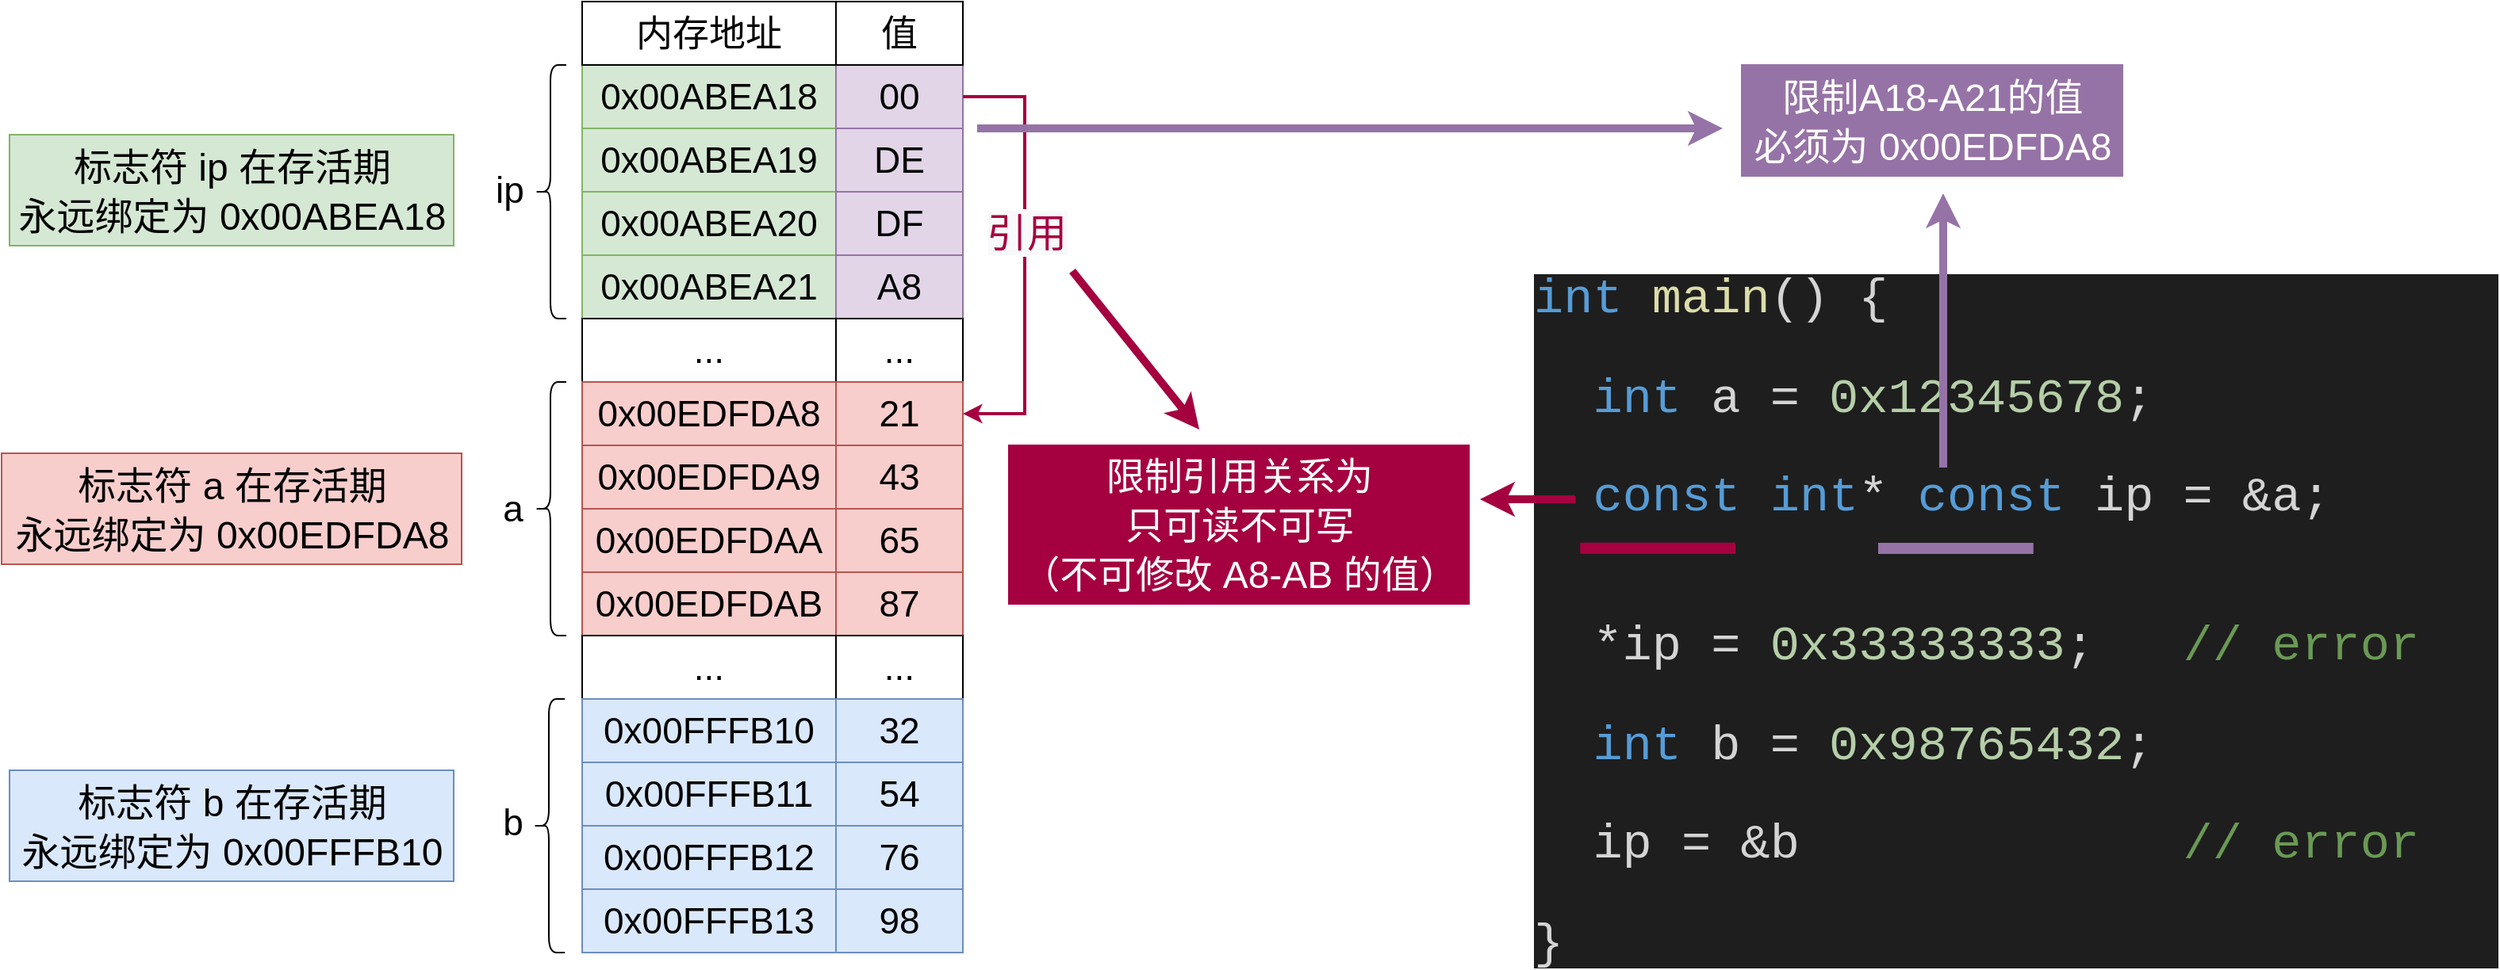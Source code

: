 <mxfile version="24.9.1" pages="2">
  <diagram name="const" id="KrUm9lUJLkR9Ysen6CyD">
    <mxGraphModel dx="1116" dy="1895" grid="1" gridSize="10" guides="1" tooltips="1" connect="1" arrows="1" fold="1" page="1" pageScale="1" pageWidth="827" pageHeight="1169" math="0" shadow="0">
      <root>
        <mxCell id="yMQ-dYww4BlOTwWdslz3-0" />
        <mxCell id="yMQ-dYww4BlOTwWdslz3-1" parent="yMQ-dYww4BlOTwWdslz3-0" />
        <mxCell id="yMQ-dYww4BlOTwWdslz3-2" value="0x00ABEA21" style="rounded=0;whiteSpace=wrap;html=1;fontSize=23;fillColor=#d5e8d4;strokeColor=#82b366;" vertex="1" parent="yMQ-dYww4BlOTwWdslz3-1">
          <mxGeometry x="441" y="40" width="160" height="40" as="geometry" />
        </mxCell>
        <mxCell id="yMQ-dYww4BlOTwWdslz3-3" value="A8" style="rounded=0;whiteSpace=wrap;html=1;fontSize=23;fillColor=#e1d5e7;strokeColor=#9673a6;" vertex="1" parent="yMQ-dYww4BlOTwWdslz3-1">
          <mxGeometry x="601" y="40" width="80" height="40" as="geometry" />
        </mxCell>
        <mxCell id="yMQ-dYww4BlOTwWdslz3-4" value="..." style="rounded=0;whiteSpace=wrap;html=1;fontSize=23;" vertex="1" parent="yMQ-dYww4BlOTwWdslz3-1">
          <mxGeometry x="441" y="80" width="160" height="40" as="geometry" />
        </mxCell>
        <mxCell id="yMQ-dYww4BlOTwWdslz3-5" value="0x00EDFDA8" style="rounded=0;whiteSpace=wrap;html=1;fontSize=23;fillColor=#f8cecc;strokeColor=#b85450;" vertex="1" parent="yMQ-dYww4BlOTwWdslz3-1">
          <mxGeometry x="441" y="120" width="160" height="40" as="geometry" />
        </mxCell>
        <mxCell id="yMQ-dYww4BlOTwWdslz3-6" value="0x00EDFDA9" style="rounded=0;whiteSpace=wrap;html=1;fontSize=23;fillColor=#f8cecc;strokeColor=#b85450;" vertex="1" parent="yMQ-dYww4BlOTwWdslz3-1">
          <mxGeometry x="441" y="160" width="160" height="40" as="geometry" />
        </mxCell>
        <mxCell id="yMQ-dYww4BlOTwWdslz3-7" value="0x00EDFDAA" style="rounded=0;whiteSpace=wrap;html=1;fontSize=23;fillColor=#f8cecc;strokeColor=#b85450;" vertex="1" parent="yMQ-dYww4BlOTwWdslz3-1">
          <mxGeometry x="441" y="200" width="160" height="40" as="geometry" />
        </mxCell>
        <mxCell id="yMQ-dYww4BlOTwWdslz3-8" value="0x00EDFDAB" style="rounded=0;whiteSpace=wrap;html=1;fontSize=23;fillColor=#f8cecc;strokeColor=#b85450;" vertex="1" parent="yMQ-dYww4BlOTwWdslz3-1">
          <mxGeometry x="441" y="240" width="160" height="40" as="geometry" />
        </mxCell>
        <mxCell id="yMQ-dYww4BlOTwWdslz3-9" value="..." style="rounded=0;whiteSpace=wrap;html=1;fontSize=23;" vertex="1" parent="yMQ-dYww4BlOTwWdslz3-1">
          <mxGeometry x="601" y="80" width="80" height="40" as="geometry" />
        </mxCell>
        <mxCell id="yMQ-dYww4BlOTwWdslz3-10" value="21" style="rounded=0;whiteSpace=wrap;html=1;fontSize=23;fillColor=#f8cecc;strokeColor=#b85450;" vertex="1" parent="yMQ-dYww4BlOTwWdslz3-1">
          <mxGeometry x="601" y="120" width="80" height="40" as="geometry" />
        </mxCell>
        <mxCell id="yMQ-dYww4BlOTwWdslz3-11" value="43" style="rounded=0;whiteSpace=wrap;html=1;fontSize=23;fillColor=#f8cecc;strokeColor=#b85450;" vertex="1" parent="yMQ-dYww4BlOTwWdslz3-1">
          <mxGeometry x="601" y="160" width="80" height="40" as="geometry" />
        </mxCell>
        <mxCell id="yMQ-dYww4BlOTwWdslz3-12" value="87" style="rounded=0;whiteSpace=wrap;html=1;fontSize=23;fillColor=#f8cecc;strokeColor=#b85450;" vertex="1" parent="yMQ-dYww4BlOTwWdslz3-1">
          <mxGeometry x="601" y="240" width="80" height="40" as="geometry" />
        </mxCell>
        <mxCell id="yMQ-dYww4BlOTwWdslz3-13" value="65" style="rounded=0;whiteSpace=wrap;html=1;fontSize=23;fillColor=#f8cecc;strokeColor=#b85450;" vertex="1" parent="yMQ-dYww4BlOTwWdslz3-1">
          <mxGeometry x="601" y="200" width="80" height="40" as="geometry" />
        </mxCell>
        <mxCell id="yMQ-dYww4BlOTwWdslz3-14" value="" style="shape=curlyBracket;whiteSpace=wrap;html=1;rounded=1;fontSize=23;" vertex="1" parent="yMQ-dYww4BlOTwWdslz3-1">
          <mxGeometry x="411" y="120" width="20" height="160" as="geometry" />
        </mxCell>
        <mxCell id="yMQ-dYww4BlOTwWdslz3-15" value="a" style="text;html=1;align=center;verticalAlign=middle;resizable=0;points=[];autosize=1;strokeColor=none;fillColor=none;fontSize=23;" vertex="1" parent="yMQ-dYww4BlOTwWdslz3-1">
          <mxGeometry x="382" y="185" width="30" height="30" as="geometry" />
        </mxCell>
        <mxCell id="yMQ-dYww4BlOTwWdslz3-16" value="..." style="rounded=0;whiteSpace=wrap;html=1;fontSize=23;" vertex="1" parent="yMQ-dYww4BlOTwWdslz3-1">
          <mxGeometry x="441" y="280" width="160" height="40" as="geometry" />
        </mxCell>
        <mxCell id="yMQ-dYww4BlOTwWdslz3-17" value="0x00FFFB10" style="rounded=0;whiteSpace=wrap;html=1;fontSize=23;fillColor=#dae8fc;strokeColor=#6c8ebf;" vertex="1" parent="yMQ-dYww4BlOTwWdslz3-1">
          <mxGeometry x="441" y="320" width="160" height="40" as="geometry" />
        </mxCell>
        <mxCell id="yMQ-dYww4BlOTwWdslz3-18" value="0x00FFFB11" style="rounded=0;whiteSpace=wrap;html=1;fontSize=23;fillColor=#dae8fc;strokeColor=#6c8ebf;" vertex="1" parent="yMQ-dYww4BlOTwWdslz3-1">
          <mxGeometry x="441" y="360" width="160" height="40" as="geometry" />
        </mxCell>
        <mxCell id="yMQ-dYww4BlOTwWdslz3-19" value="0x00FFFB12" style="rounded=0;whiteSpace=wrap;html=1;fontSize=23;fillColor=#dae8fc;strokeColor=#6c8ebf;" vertex="1" parent="yMQ-dYww4BlOTwWdslz3-1">
          <mxGeometry x="441" y="400" width="160" height="40" as="geometry" />
        </mxCell>
        <mxCell id="yMQ-dYww4BlOTwWdslz3-20" value="0x00FFFB13" style="rounded=0;whiteSpace=wrap;html=1;fontSize=23;fillColor=#dae8fc;strokeColor=#6c8ebf;" vertex="1" parent="yMQ-dYww4BlOTwWdslz3-1">
          <mxGeometry x="441" y="440" width="160" height="40" as="geometry" />
        </mxCell>
        <mxCell id="yMQ-dYww4BlOTwWdslz3-21" value="..." style="rounded=0;whiteSpace=wrap;html=1;fontSize=23;" vertex="1" parent="yMQ-dYww4BlOTwWdslz3-1">
          <mxGeometry x="601" y="280" width="80" height="40" as="geometry" />
        </mxCell>
        <mxCell id="yMQ-dYww4BlOTwWdslz3-22" value="32" style="rounded=0;whiteSpace=wrap;html=1;fontSize=23;fillColor=#dae8fc;strokeColor=#6c8ebf;" vertex="1" parent="yMQ-dYww4BlOTwWdslz3-1">
          <mxGeometry x="601" y="320" width="80" height="40" as="geometry" />
        </mxCell>
        <mxCell id="yMQ-dYww4BlOTwWdslz3-23" value="54" style="rounded=0;whiteSpace=wrap;html=1;fontSize=23;fillColor=#dae8fc;strokeColor=#6c8ebf;" vertex="1" parent="yMQ-dYww4BlOTwWdslz3-1">
          <mxGeometry x="601" y="360" width="80" height="40" as="geometry" />
        </mxCell>
        <mxCell id="yMQ-dYww4BlOTwWdslz3-24" value="98" style="rounded=0;whiteSpace=wrap;html=1;fontSize=23;fillColor=#dae8fc;strokeColor=#6c8ebf;" vertex="1" parent="yMQ-dYww4BlOTwWdslz3-1">
          <mxGeometry x="601" y="440" width="80" height="40" as="geometry" />
        </mxCell>
        <mxCell id="yMQ-dYww4BlOTwWdslz3-25" value="76" style="rounded=0;whiteSpace=wrap;html=1;fontSize=23;fillColor=#dae8fc;strokeColor=#6c8ebf;" vertex="1" parent="yMQ-dYww4BlOTwWdslz3-1">
          <mxGeometry x="601" y="400" width="80" height="40" as="geometry" />
        </mxCell>
        <mxCell id="yMQ-dYww4BlOTwWdslz3-26" value="&lt;div style=&quot;color: rgb(212 , 212 , 212) ; background-color: rgb(30 , 30 , 30) ; font-family: &amp;#34;consolas&amp;#34; , &amp;#34;courier new&amp;#34; , monospace ; font-weight: normal ; font-size: 31px ; line-height: 1.3&quot;&gt;&lt;div style=&quot;font-family: &amp;#34;consolas&amp;#34; , &amp;#34;courier new&amp;#34; , monospace ; line-height: 1.01&quot;&gt;&lt;div&gt;&lt;span style=&quot;color: #569cd6&quot;&gt;int&lt;/span&gt; &lt;span style=&quot;color: #dcdcaa&quot;&gt;main&lt;/span&gt;() {&lt;/div&gt;&lt;div&gt;&lt;br&gt;&lt;/div&gt;&lt;div&gt;&amp;nbsp; &lt;span style=&quot;color: #569cd6&quot;&gt;int&lt;/span&gt; a = &lt;span style=&quot;color: #b5cea8&quot;&gt;0x12345678&lt;/span&gt;;&lt;/div&gt;&lt;div&gt;&lt;br&gt;&lt;/div&gt;&lt;div&gt;&amp;nbsp; &lt;span style=&quot;color: #569cd6&quot;&gt;const&lt;/span&gt; &lt;span style=&quot;color: #569cd6&quot;&gt;int&lt;/span&gt;* &lt;span style=&quot;color: #569cd6&quot;&gt;const&lt;/span&gt; ip = &amp;amp;a;&lt;/div&gt;&lt;div&gt;&amp;nbsp; &lt;/div&gt;&lt;div&gt;&lt;br&gt;&lt;/div&gt;&lt;div&gt;&amp;nbsp; *ip = &lt;span style=&quot;color: #b5cea8&quot;&gt;0x33333333&lt;/span&gt;; &amp;nbsp; &lt;span style=&quot;color: #6a9955&quot;&gt;// error&amp;nbsp; &amp;nbsp; &amp;nbsp;&amp;nbsp;&lt;/span&gt;&lt;/div&gt;&lt;div&gt;&amp;nbsp; &lt;span style=&quot;color: #569cd6&quot;&gt;int&lt;/span&gt; b = &lt;span style=&quot;color: #b5cea8&quot;&gt;0x98765432&lt;/span&gt;;&lt;/div&gt;&lt;div&gt;&lt;br&gt;&lt;/div&gt;&lt;div&gt;&amp;nbsp; ip = &amp;amp;b &amp;nbsp; &amp;nbsp; &amp;nbsp; &amp;nbsp; &amp;nbsp; &amp;nbsp; &lt;span style=&quot;color: #6a9955&quot;&gt;// error&amp;nbsp; &amp;nbsp; &amp;nbsp;&lt;/span&gt;&lt;/div&gt;&lt;div&gt;}&lt;/div&gt;&lt;/div&gt;&lt;/div&gt;" style="text;whiteSpace=wrap;html=1;fontSize=23;" vertex="1" parent="yMQ-dYww4BlOTwWdslz3-1">
          <mxGeometry x="1039" y="45" width="610" height="225" as="geometry" />
        </mxCell>
        <mxCell id="yMQ-dYww4BlOTwWdslz3-27" value="0x00ABEA20" style="rounded=0;whiteSpace=wrap;html=1;fontSize=23;fillColor=#d5e8d4;strokeColor=#82b366;" vertex="1" parent="yMQ-dYww4BlOTwWdslz3-1">
          <mxGeometry x="441" width="160" height="40" as="geometry" />
        </mxCell>
        <mxCell id="yMQ-dYww4BlOTwWdslz3-28" value="DF" style="rounded=0;whiteSpace=wrap;html=1;fontSize=23;fillColor=#e1d5e7;strokeColor=#9673a6;" vertex="1" parent="yMQ-dYww4BlOTwWdslz3-1">
          <mxGeometry x="601" width="80" height="40" as="geometry" />
        </mxCell>
        <mxCell id="yMQ-dYww4BlOTwWdslz3-29" value="" style="shape=curlyBracket;whiteSpace=wrap;html=1;rounded=1;fontSize=23;" vertex="1" parent="yMQ-dYww4BlOTwWdslz3-1">
          <mxGeometry x="411" y="-80" width="20" height="160" as="geometry" />
        </mxCell>
        <mxCell id="yMQ-dYww4BlOTwWdslz3-30" value="0x00ABEA19" style="rounded=0;whiteSpace=wrap;html=1;fontSize=23;fillColor=#d5e8d4;strokeColor=#82b366;" vertex="1" parent="yMQ-dYww4BlOTwWdslz3-1">
          <mxGeometry x="441" y="-40" width="160" height="40" as="geometry" />
        </mxCell>
        <mxCell id="yMQ-dYww4BlOTwWdslz3-31" value="DE" style="rounded=0;whiteSpace=wrap;html=1;fontSize=23;fillColor=#e1d5e7;strokeColor=#9673a6;" vertex="1" parent="yMQ-dYww4BlOTwWdslz3-1">
          <mxGeometry x="601" y="-40" width="80" height="40" as="geometry" />
        </mxCell>
        <mxCell id="yMQ-dYww4BlOTwWdslz3-32" value="&lt;span&gt;0x00ABEA18&lt;/span&gt;" style="rounded=0;whiteSpace=wrap;html=1;fontSize=23;fillColor=#d5e8d4;strokeColor=#82b366;" vertex="1" parent="yMQ-dYww4BlOTwWdslz3-1">
          <mxGeometry x="441" y="-80" width="160" height="40" as="geometry" />
        </mxCell>
        <mxCell id="yMQ-dYww4BlOTwWdslz3-33" value="00" style="rounded=0;whiteSpace=wrap;html=1;fontSize=23;fillColor=#e1d5e7;strokeColor=#9673a6;" vertex="1" parent="yMQ-dYww4BlOTwWdslz3-1">
          <mxGeometry x="601" y="-80" width="80" height="40" as="geometry" />
        </mxCell>
        <mxCell id="yMQ-dYww4BlOTwWdslz3-34" value="内存地址" style="rounded=0;whiteSpace=wrap;html=1;fontSize=23;" vertex="1" parent="yMQ-dYww4BlOTwWdslz3-1">
          <mxGeometry x="441" y="-120" width="160" height="40" as="geometry" />
        </mxCell>
        <mxCell id="yMQ-dYww4BlOTwWdslz3-35" value="值" style="rounded=0;whiteSpace=wrap;html=1;fontSize=23;" vertex="1" parent="yMQ-dYww4BlOTwWdslz3-1">
          <mxGeometry x="601" y="-120" width="80" height="40" as="geometry" />
        </mxCell>
        <mxCell id="yMQ-dYww4BlOTwWdslz3-36" value="ip" style="text;html=1;align=center;verticalAlign=middle;resizable=0;points=[];autosize=1;strokeColor=none;fillColor=none;fontSize=23;" vertex="1" parent="yMQ-dYww4BlOTwWdslz3-1">
          <mxGeometry x="380" y="-16" width="30" height="30" as="geometry" />
        </mxCell>
        <object label="" id="yMQ-dYww4BlOTwWdslz3-37">
          <mxCell style="edgeStyle=segmentEdgeStyle;endArrow=classic;html=1;rounded=0;fontSize=23;exitX=1;exitY=0.5;exitDx=0;exitDy=0;entryX=1;entryY=0.5;entryDx=0;entryDy=0;strokeColor=#A50040;strokeWidth=2;" edge="1" parent="yMQ-dYww4BlOTwWdslz3-1" source="yMQ-dYww4BlOTwWdslz3-33" target="yMQ-dYww4BlOTwWdslz3-10">
            <mxGeometry width="50" height="50" relative="1" as="geometry">
              <mxPoint x="770" y="-40" as="sourcePoint" />
              <mxPoint x="820" y="-90" as="targetPoint" />
              <Array as="points">
                <mxPoint x="720" y="-60" />
                <mxPoint x="720" y="140" />
              </Array>
            </mxGeometry>
          </mxCell>
        </object>
        <mxCell id="yMQ-dYww4BlOTwWdslz3-44" value="&lt;span style=&quot;background-color: rgb(248 , 249 , 250)&quot;&gt;引用&lt;/span&gt;" style="edgeLabel;html=1;align=center;verticalAlign=middle;resizable=0;points=[];fontSize=25;fontColor=#A50040;" vertex="1" connectable="0" parent="yMQ-dYww4BlOTwWdslz3-37">
          <mxGeometry x="-0.108" y="1" relative="1" as="geometry">
            <mxPoint as="offset" />
          </mxGeometry>
        </mxCell>
        <mxCell id="yMQ-dYww4BlOTwWdslz3-38" value="" style="shape=curlyBracket;whiteSpace=wrap;html=1;rounded=1;fontSize=23;" vertex="1" parent="yMQ-dYww4BlOTwWdslz3-1">
          <mxGeometry x="410" y="320" width="20" height="160" as="geometry" />
        </mxCell>
        <mxCell id="yMQ-dYww4BlOTwWdslz3-39" value="b" style="text;html=1;align=center;verticalAlign=middle;resizable=0;points=[];autosize=1;strokeColor=none;fillColor=none;fontSize=23;" vertex="1" parent="yMQ-dYww4BlOTwWdslz3-1">
          <mxGeometry x="382" y="383" width="30" height="30" as="geometry" />
        </mxCell>
        <mxCell id="yMQ-dYww4BlOTwWdslz3-42" value="" style="endArrow=none;html=1;rounded=0;fontSize=31;fillColor=#d80073;strokeColor=#A50040;strokeWidth=7;exitX=0.033;exitY=0.764;exitDx=0;exitDy=0;exitPerimeter=0;" edge="1" parent="yMQ-dYww4BlOTwWdslz3-1">
          <mxGeometry width="50" height="50" relative="1" as="geometry">
            <mxPoint x="1070.13" y="224.9" as="sourcePoint" />
            <mxPoint x="1168" y="224.896" as="targetPoint" />
          </mxGeometry>
        </mxCell>
        <mxCell id="yMQ-dYww4BlOTwWdslz3-45" value="" style="endArrow=none;html=1;rounded=0;fontSize=31;fillColor=#e1d5e7;strokeColor=#9673A6;strokeWidth=7;exitX=0.033;exitY=0.764;exitDx=0;exitDy=0;exitPerimeter=0;" edge="1" parent="yMQ-dYww4BlOTwWdslz3-1">
          <mxGeometry width="50" height="50" relative="1" as="geometry">
            <mxPoint x="1258" y="225.0" as="sourcePoint" />
            <mxPoint x="1355.87" y="224.996" as="targetPoint" />
          </mxGeometry>
        </mxCell>
        <mxCell id="yMQ-dYww4BlOTwWdslz3-46" value="" style="endArrow=classic;html=1;rounded=0;fontSize=25;strokeWidth=5;fillColor=#d80073;strokeColor=#A50040;" edge="1" parent="yMQ-dYww4BlOTwWdslz3-1">
          <mxGeometry width="50" height="50" relative="1" as="geometry">
            <mxPoint x="750" y="50" as="sourcePoint" />
            <mxPoint x="830" y="150" as="targetPoint" />
          </mxGeometry>
        </mxCell>
        <mxCell id="yMQ-dYww4BlOTwWdslz3-47" value="" style="endArrow=classic;html=1;rounded=0;fontSize=25;strokeWidth=5;fillColor=#d80073;strokeColor=#A50040;" edge="1" parent="yMQ-dYww4BlOTwWdslz3-1">
          <mxGeometry width="50" height="50" relative="1" as="geometry">
            <mxPoint x="1067" y="194" as="sourcePoint" />
            <mxPoint x="1007" y="194" as="targetPoint" />
          </mxGeometry>
        </mxCell>
        <mxCell id="yMQ-dYww4BlOTwWdslz3-48" value="&lt;font style=&quot;font-size: 24px&quot;&gt;限制引用关系为&lt;br&gt;只可读不可写&lt;br&gt;（不可修改 A8-AB 的值）&lt;/font&gt;" style="text;html=1;align=center;verticalAlign=middle;resizable=0;points=[];autosize=1;strokeColor=#A50040;fillColor=#A50040;fontSize=25;fontColor=#ffffff;" vertex="1" parent="yMQ-dYww4BlOTwWdslz3-1">
          <mxGeometry x="710" y="160" width="290" height="100" as="geometry" />
        </mxCell>
        <mxCell id="yMQ-dYww4BlOTwWdslz3-49" value="" style="endArrow=classic;html=1;rounded=0;fontSize=25;strokeWidth=5;fillColor=#d0cee2;strokeColor=#9673A6;" edge="1" parent="yMQ-dYww4BlOTwWdslz3-1">
          <mxGeometry width="50" height="50" relative="1" as="geometry">
            <mxPoint x="690" y="-40" as="sourcePoint" />
            <mxPoint x="1160" y="-40" as="targetPoint" />
          </mxGeometry>
        </mxCell>
        <mxCell id="yMQ-dYww4BlOTwWdslz3-50" value="" style="endArrow=classic;html=1;rounded=0;fontSize=25;strokeWidth=5;fillColor=#d0cee2;strokeColor=#9673A6;" edge="1" parent="yMQ-dYww4BlOTwWdslz3-1">
          <mxGeometry width="50" height="50" relative="1" as="geometry">
            <mxPoint x="1299" y="174" as="sourcePoint" />
            <mxPoint x="1299" y="1" as="targetPoint" />
          </mxGeometry>
        </mxCell>
        <mxCell id="yMQ-dYww4BlOTwWdslz3-51" value="&lt;font style=&quot;font-size: 24px&quot;&gt;限制A18-A21的值&lt;br&gt;必须为 0x00EDFDA8&lt;br&gt;&lt;/font&gt;" style="text;html=1;align=center;verticalAlign=middle;resizable=0;points=[];autosize=1;strokeColor=#9673A6;fillColor=#9673A6;fontSize=25;fontColor=#ffffff;" vertex="1" parent="yMQ-dYww4BlOTwWdslz3-1">
          <mxGeometry x="1172" y="-80" width="240" height="70" as="geometry" />
        </mxCell>
        <mxCell id="473DNia_l7mwQ3UH-UvO-0" value="&lt;span style=&quot;font-size: 24px&quot;&gt;标志符&amp;nbsp;&lt;/span&gt;&lt;span style=&quot;font-size: 24px&quot;&gt;ip 在存活期&lt;br&gt;永远绑定为 0x00ABEA18&lt;br&gt;&lt;/span&gt;" style="text;html=1;align=center;verticalAlign=middle;resizable=0;points=[];autosize=1;strokeColor=#82b366;fillColor=#d5e8d4;fontSize=25;" vertex="1" parent="yMQ-dYww4BlOTwWdslz3-1">
          <mxGeometry x="80" y="-36" width="280" height="70" as="geometry" />
        </mxCell>
        <mxCell id="473DNia_l7mwQ3UH-UvO-1" value="&lt;span style=&quot;font-size: 24px&quot;&gt;标志符 a&amp;nbsp;&lt;/span&gt;&lt;span style=&quot;font-size: 24px&quot;&gt;在存活期&lt;br&gt;永远绑定为 0x00EDFDA8&lt;br&gt;&lt;/span&gt;" style="text;html=1;align=center;verticalAlign=middle;resizable=0;points=[];autosize=1;strokeColor=#b85450;fillColor=#f8cecc;fontSize=25;" vertex="1" parent="yMQ-dYww4BlOTwWdslz3-1">
          <mxGeometry x="75" y="165" width="290" height="70" as="geometry" />
        </mxCell>
        <mxCell id="473DNia_l7mwQ3UH-UvO-2" value="&lt;span style=&quot;font-size: 24px&quot;&gt;标志符 b&amp;nbsp;&lt;/span&gt;&lt;span style=&quot;font-size: 24px&quot;&gt;在存活期&lt;br&gt;永远绑定为 0x00FFFB10&lt;br&gt;&lt;/span&gt;" style="text;html=1;align=center;verticalAlign=middle;resizable=0;points=[];autosize=1;strokeColor=#6c8ebf;fillColor=#dae8fc;fontSize=25;" vertex="1" parent="yMQ-dYww4BlOTwWdslz3-1">
          <mxGeometry x="80" y="365" width="280" height="70" as="geometry" />
        </mxCell>
      </root>
    </mxGraphModel>
  </diagram>
  <diagram id="a1X434u7EmUVxY661rKb" name="ttt">
    <mxGraphModel dx="1708" dy="975" grid="1" gridSize="10" guides="1" tooltips="1" connect="1" arrows="1" fold="1" page="1" pageScale="1" pageWidth="827" pageHeight="1169" math="0" shadow="0">
      <root>
        <mxCell id="0" />
        <mxCell id="1" parent="0" />
        <mxCell id="-3HbUrCCdRLYk_b-ErT1-1" style="edgeStyle=orthogonalEdgeStyle;rounded=0;orthogonalLoop=1;jettySize=auto;html=1;exitX=1;exitY=1;exitDx=0;exitDy=0;" edge="1" parent="1" source="1fJDoodTpqd1qXit3D9P-1">
          <mxGeometry relative="1" as="geometry">
            <mxPoint x="480" y="280" as="targetPoint" />
          </mxGeometry>
        </mxCell>
        <mxCell id="1fJDoodTpqd1qXit3D9P-1" value="" style="whiteSpace=wrap;html=1;aspect=fixed;" vertex="1" parent="1">
          <mxGeometry x="280" y="240" width="80" height="80" as="geometry" />
        </mxCell>
        <mxCell id="-3HbUrCCdRLYk_b-ErT1-2" value="" style="whiteSpace=wrap;html=1;aspect=fixed;" vertex="1" parent="1">
          <mxGeometry x="480" y="240" width="80" height="80" as="geometry" />
        </mxCell>
      </root>
    </mxGraphModel>
  </diagram>
</mxfile>
